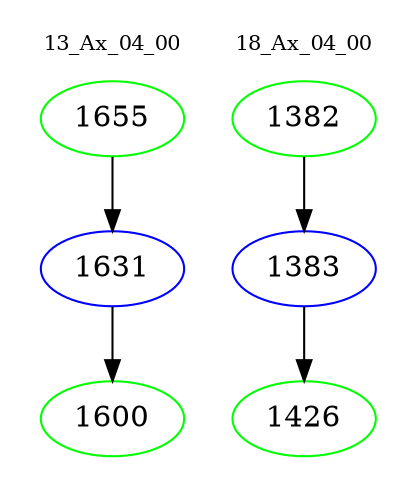 digraph{
subgraph cluster_0 {
color = white
label = "13_Ax_04_00";
fontsize=10;
T0_1655 [label="1655", color="green"]
T0_1655 -> T0_1631 [color="black"]
T0_1631 [label="1631", color="blue"]
T0_1631 -> T0_1600 [color="black"]
T0_1600 [label="1600", color="green"]
}
subgraph cluster_1 {
color = white
label = "18_Ax_04_00";
fontsize=10;
T1_1382 [label="1382", color="green"]
T1_1382 -> T1_1383 [color="black"]
T1_1383 [label="1383", color="blue"]
T1_1383 -> T1_1426 [color="black"]
T1_1426 [label="1426", color="green"]
}
}
